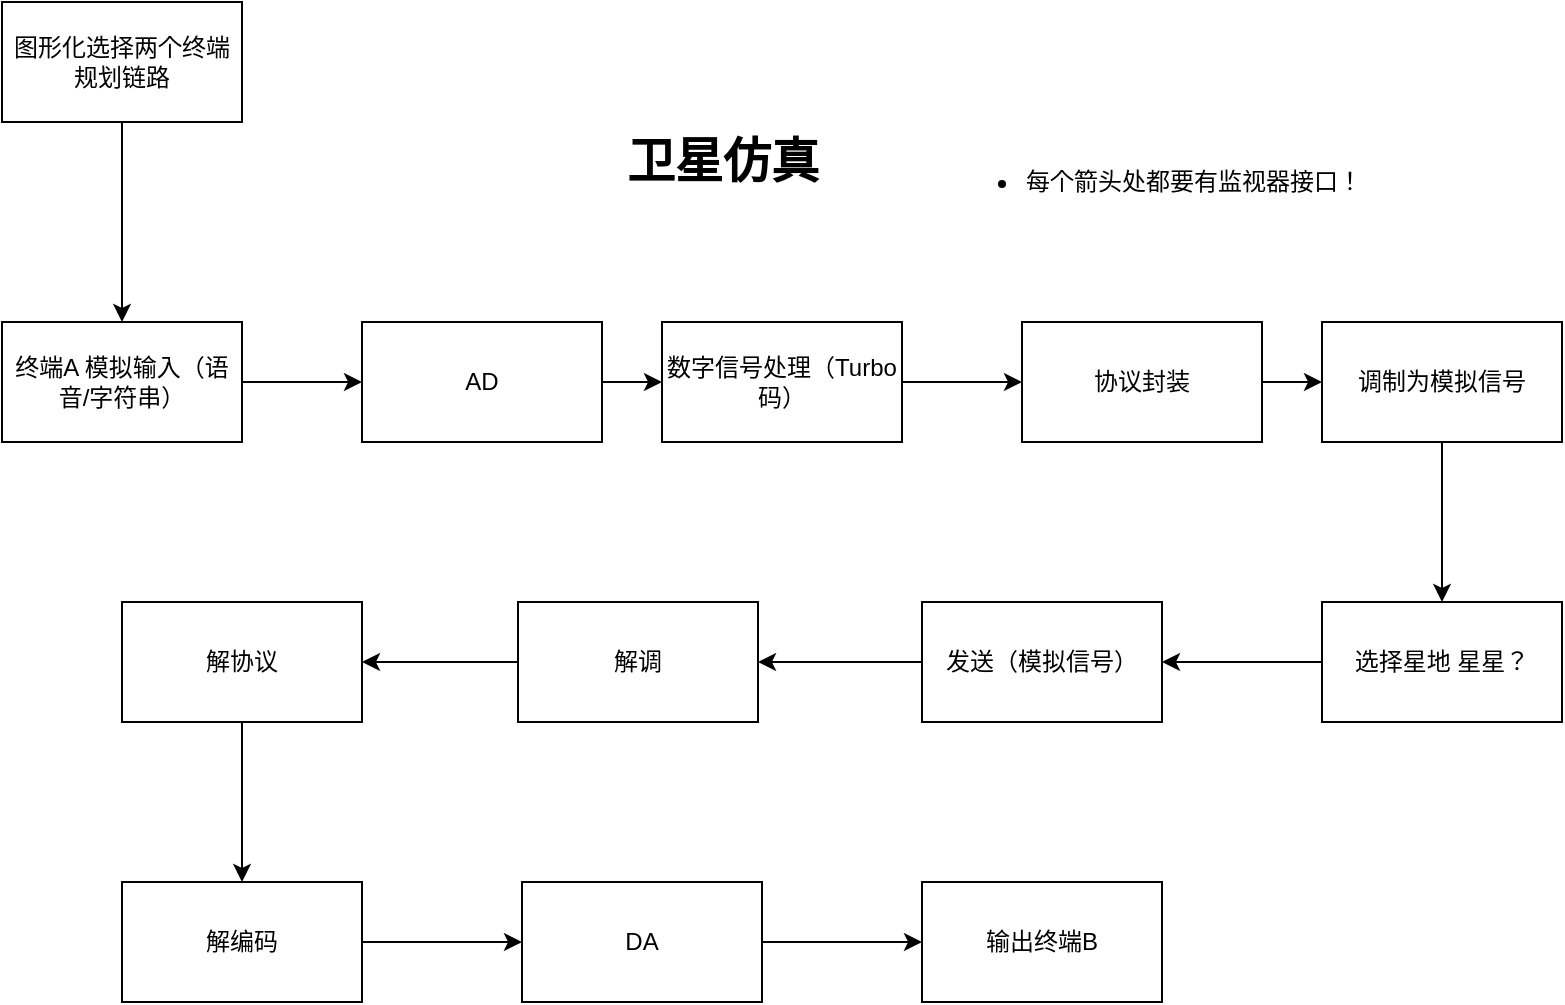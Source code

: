 <mxfile>
    <diagram id="4oxyK19EmidUwtVGu9XV" name="第 1 页">
        <mxGraphModel dx="906" dy="547" grid="1" gridSize="10" guides="1" tooltips="1" connect="1" arrows="1" fold="1" page="1" pageScale="1" pageWidth="827" pageHeight="1169" math="0" shadow="0">
            <root>
                <mxCell id="0"/>
                <mxCell id="1" parent="0"/>
                <mxCell id="4" value="" style="edgeStyle=none;html=1;" edge="1" parent="1" source="2" target="3">
                    <mxGeometry relative="1" as="geometry"/>
                </mxCell>
                <mxCell id="2" value="终端A 模拟输入（语音/字符串）" style="rounded=0;whiteSpace=wrap;html=1;" vertex="1" parent="1">
                    <mxGeometry x="10" y="370" width="120" height="60" as="geometry"/>
                </mxCell>
                <mxCell id="6" value="" style="edgeStyle=none;html=1;" edge="1" parent="1" source="3" target="5">
                    <mxGeometry relative="1" as="geometry"/>
                </mxCell>
                <mxCell id="3" value="AD" style="whiteSpace=wrap;html=1;rounded=0;" vertex="1" parent="1">
                    <mxGeometry x="190" y="370" width="120" height="60" as="geometry"/>
                </mxCell>
                <mxCell id="8" value="" style="edgeStyle=none;html=1;" edge="1" parent="1" source="5" target="7">
                    <mxGeometry relative="1" as="geometry"/>
                </mxCell>
                <mxCell id="5" value="数字信号处理（Turbo码）" style="whiteSpace=wrap;html=1;rounded=0;" vertex="1" parent="1">
                    <mxGeometry x="340" y="370" width="120" height="60" as="geometry"/>
                </mxCell>
                <mxCell id="10" value="" style="edgeStyle=none;html=1;" edge="1" parent="1" source="7" target="9">
                    <mxGeometry relative="1" as="geometry"/>
                </mxCell>
                <mxCell id="7" value="协议封装" style="whiteSpace=wrap;html=1;rounded=0;" vertex="1" parent="1">
                    <mxGeometry x="520" y="370" width="120" height="60" as="geometry"/>
                </mxCell>
                <mxCell id="12" value="" style="edgeStyle=none;html=1;" edge="1" parent="1" source="9" target="11">
                    <mxGeometry relative="1" as="geometry"/>
                </mxCell>
                <mxCell id="9" value="调制为模拟信号" style="whiteSpace=wrap;html=1;rounded=0;" vertex="1" parent="1">
                    <mxGeometry x="670" y="370" width="120" height="60" as="geometry"/>
                </mxCell>
                <mxCell id="14" value="" style="edgeStyle=none;html=1;" edge="1" parent="1" source="11" target="13">
                    <mxGeometry relative="1" as="geometry"/>
                </mxCell>
                <mxCell id="11" value="选择星地 星星？" style="whiteSpace=wrap;html=1;rounded=0;" vertex="1" parent="1">
                    <mxGeometry x="670" y="510" width="120" height="60" as="geometry"/>
                </mxCell>
                <mxCell id="16" value="" style="edgeStyle=none;html=1;" edge="1" parent="1" source="13" target="15">
                    <mxGeometry relative="1" as="geometry"/>
                </mxCell>
                <mxCell id="13" value="发送（模拟信号）" style="whiteSpace=wrap;html=1;rounded=0;" vertex="1" parent="1">
                    <mxGeometry x="470" y="510" width="120" height="60" as="geometry"/>
                </mxCell>
                <mxCell id="18" value="" style="edgeStyle=none;html=1;" edge="1" parent="1" source="15" target="17">
                    <mxGeometry relative="1" as="geometry"/>
                </mxCell>
                <mxCell id="15" value="&lt;div&gt;&lt;span style=&quot;background-color: transparent;&quot;&gt;解调&lt;/span&gt;&lt;/div&gt;" style="whiteSpace=wrap;html=1;rounded=0;" vertex="1" parent="1">
                    <mxGeometry x="268" y="510" width="120" height="60" as="geometry"/>
                </mxCell>
                <mxCell id="20" value="" style="edgeStyle=none;html=1;" edge="1" parent="1" source="17" target="19">
                    <mxGeometry relative="1" as="geometry"/>
                </mxCell>
                <mxCell id="17" value="解协议" style="whiteSpace=wrap;html=1;rounded=0;" vertex="1" parent="1">
                    <mxGeometry x="70" y="510" width="120" height="60" as="geometry"/>
                </mxCell>
                <mxCell id="22" value="" style="edgeStyle=none;html=1;" edge="1" parent="1" source="19" target="21">
                    <mxGeometry relative="1" as="geometry"/>
                </mxCell>
                <mxCell id="19" value="解编码" style="whiteSpace=wrap;html=1;rounded=0;" vertex="1" parent="1">
                    <mxGeometry x="70" y="650" width="120" height="60" as="geometry"/>
                </mxCell>
                <mxCell id="24" value="" style="edgeStyle=none;html=1;" edge="1" parent="1" source="21" target="23">
                    <mxGeometry relative="1" as="geometry"/>
                </mxCell>
                <mxCell id="21" value="DA" style="whiteSpace=wrap;html=1;rounded=0;" vertex="1" parent="1">
                    <mxGeometry x="270" y="650" width="120" height="60" as="geometry"/>
                </mxCell>
                <mxCell id="23" value="输出终端B" style="whiteSpace=wrap;html=1;rounded=0;" vertex="1" parent="1">
                    <mxGeometry x="470" y="650" width="120" height="60" as="geometry"/>
                </mxCell>
                <mxCell id="25" value="卫星仿真" style="text;strokeColor=none;fillColor=none;html=1;fontSize=24;fontStyle=1;verticalAlign=middle;align=center;" vertex="1" parent="1">
                    <mxGeometry x="320" y="270" width="100" height="40" as="geometry"/>
                </mxCell>
                <mxCell id="26" value="&lt;ul&gt;&lt;li&gt;每个箭头处都要有监视器接口！&lt;/li&gt;&lt;/ul&gt;" style="text;strokeColor=none;fillColor=none;html=1;whiteSpace=wrap;verticalAlign=middle;overflow=hidden;" vertex="1" parent="1">
                    <mxGeometry x="480" y="270" width="220" height="60" as="geometry"/>
                </mxCell>
                <mxCell id="29" style="edgeStyle=none;html=1;exitX=0.5;exitY=1;exitDx=0;exitDy=0;entryX=0.5;entryY=0;entryDx=0;entryDy=0;" edge="1" parent="1" source="28" target="2">
                    <mxGeometry relative="1" as="geometry"/>
                </mxCell>
                <mxCell id="28" value="图形化选择两个终端&lt;br&gt;规划链路" style="rounded=0;whiteSpace=wrap;html=1;" vertex="1" parent="1">
                    <mxGeometry x="10" y="210" width="120" height="60" as="geometry"/>
                </mxCell>
            </root>
        </mxGraphModel>
    </diagram>
</mxfile>